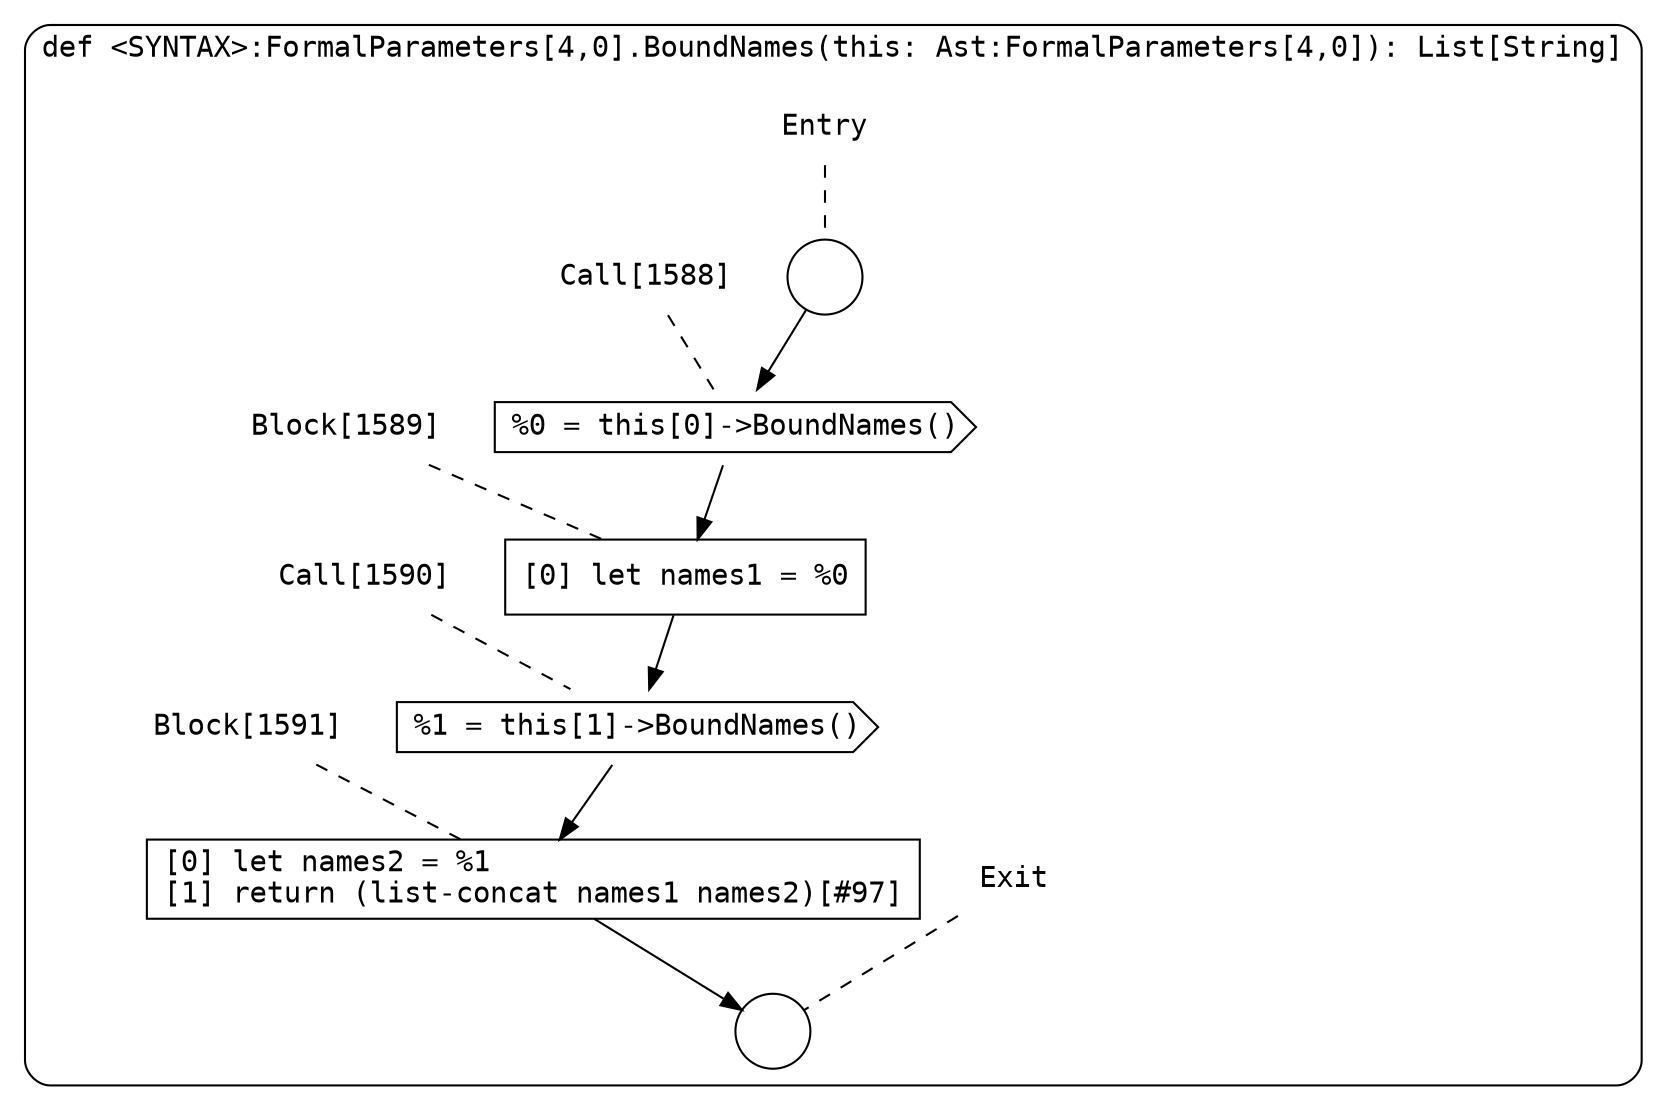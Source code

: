 digraph {
  graph [fontname = "Consolas"]
  node [fontname = "Consolas"]
  edge [fontname = "Consolas"]
  subgraph cluster208 {
    label = "def <SYNTAX>:FormalParameters[4,0].BoundNames(this: Ast:FormalParameters[4,0]): List[String]"
    style = rounded
    cluster208_entry_name [shape=none, label=<<font color="black">Entry</font>>]
    cluster208_entry_name -> cluster208_entry [arrowhead=none, color="black", style=dashed]
    cluster208_entry [shape=circle label=" " color="black" fillcolor="white" style=filled]
    cluster208_entry -> node1588 [color="black"]
    cluster208_exit_name [shape=none, label=<<font color="black">Exit</font>>]
    cluster208_exit_name -> cluster208_exit [arrowhead=none, color="black", style=dashed]
    cluster208_exit [shape=circle label=" " color="black" fillcolor="white" style=filled]
    node1588_name [shape=none, label=<<font color="black">Call[1588]</font>>]
    node1588_name -> node1588 [arrowhead=none, color="black", style=dashed]
    node1588 [shape=cds, label=<<font color="black">%0 = this[0]-&gt;BoundNames()</font>> color="black" fillcolor="white", style=filled]
    node1588 -> node1589 [color="black"]
    node1589_name [shape=none, label=<<font color="black">Block[1589]</font>>]
    node1589_name -> node1589 [arrowhead=none, color="black", style=dashed]
    node1589 [shape=box, label=<<font color="black">[0] let names1 = %0<BR ALIGN="LEFT"/></font>> color="black" fillcolor="white", style=filled]
    node1589 -> node1590 [color="black"]
    node1590_name [shape=none, label=<<font color="black">Call[1590]</font>>]
    node1590_name -> node1590 [arrowhead=none, color="black", style=dashed]
    node1590 [shape=cds, label=<<font color="black">%1 = this[1]-&gt;BoundNames()</font>> color="black" fillcolor="white", style=filled]
    node1590 -> node1591 [color="black"]
    node1591_name [shape=none, label=<<font color="black">Block[1591]</font>>]
    node1591_name -> node1591 [arrowhead=none, color="black", style=dashed]
    node1591 [shape=box, label=<<font color="black">[0] let names2 = %1<BR ALIGN="LEFT"/>[1] return (list-concat names1 names2)[#97]<BR ALIGN="LEFT"/></font>> color="black" fillcolor="white", style=filled]
    node1591 -> cluster208_exit [color="black"]
  }
}